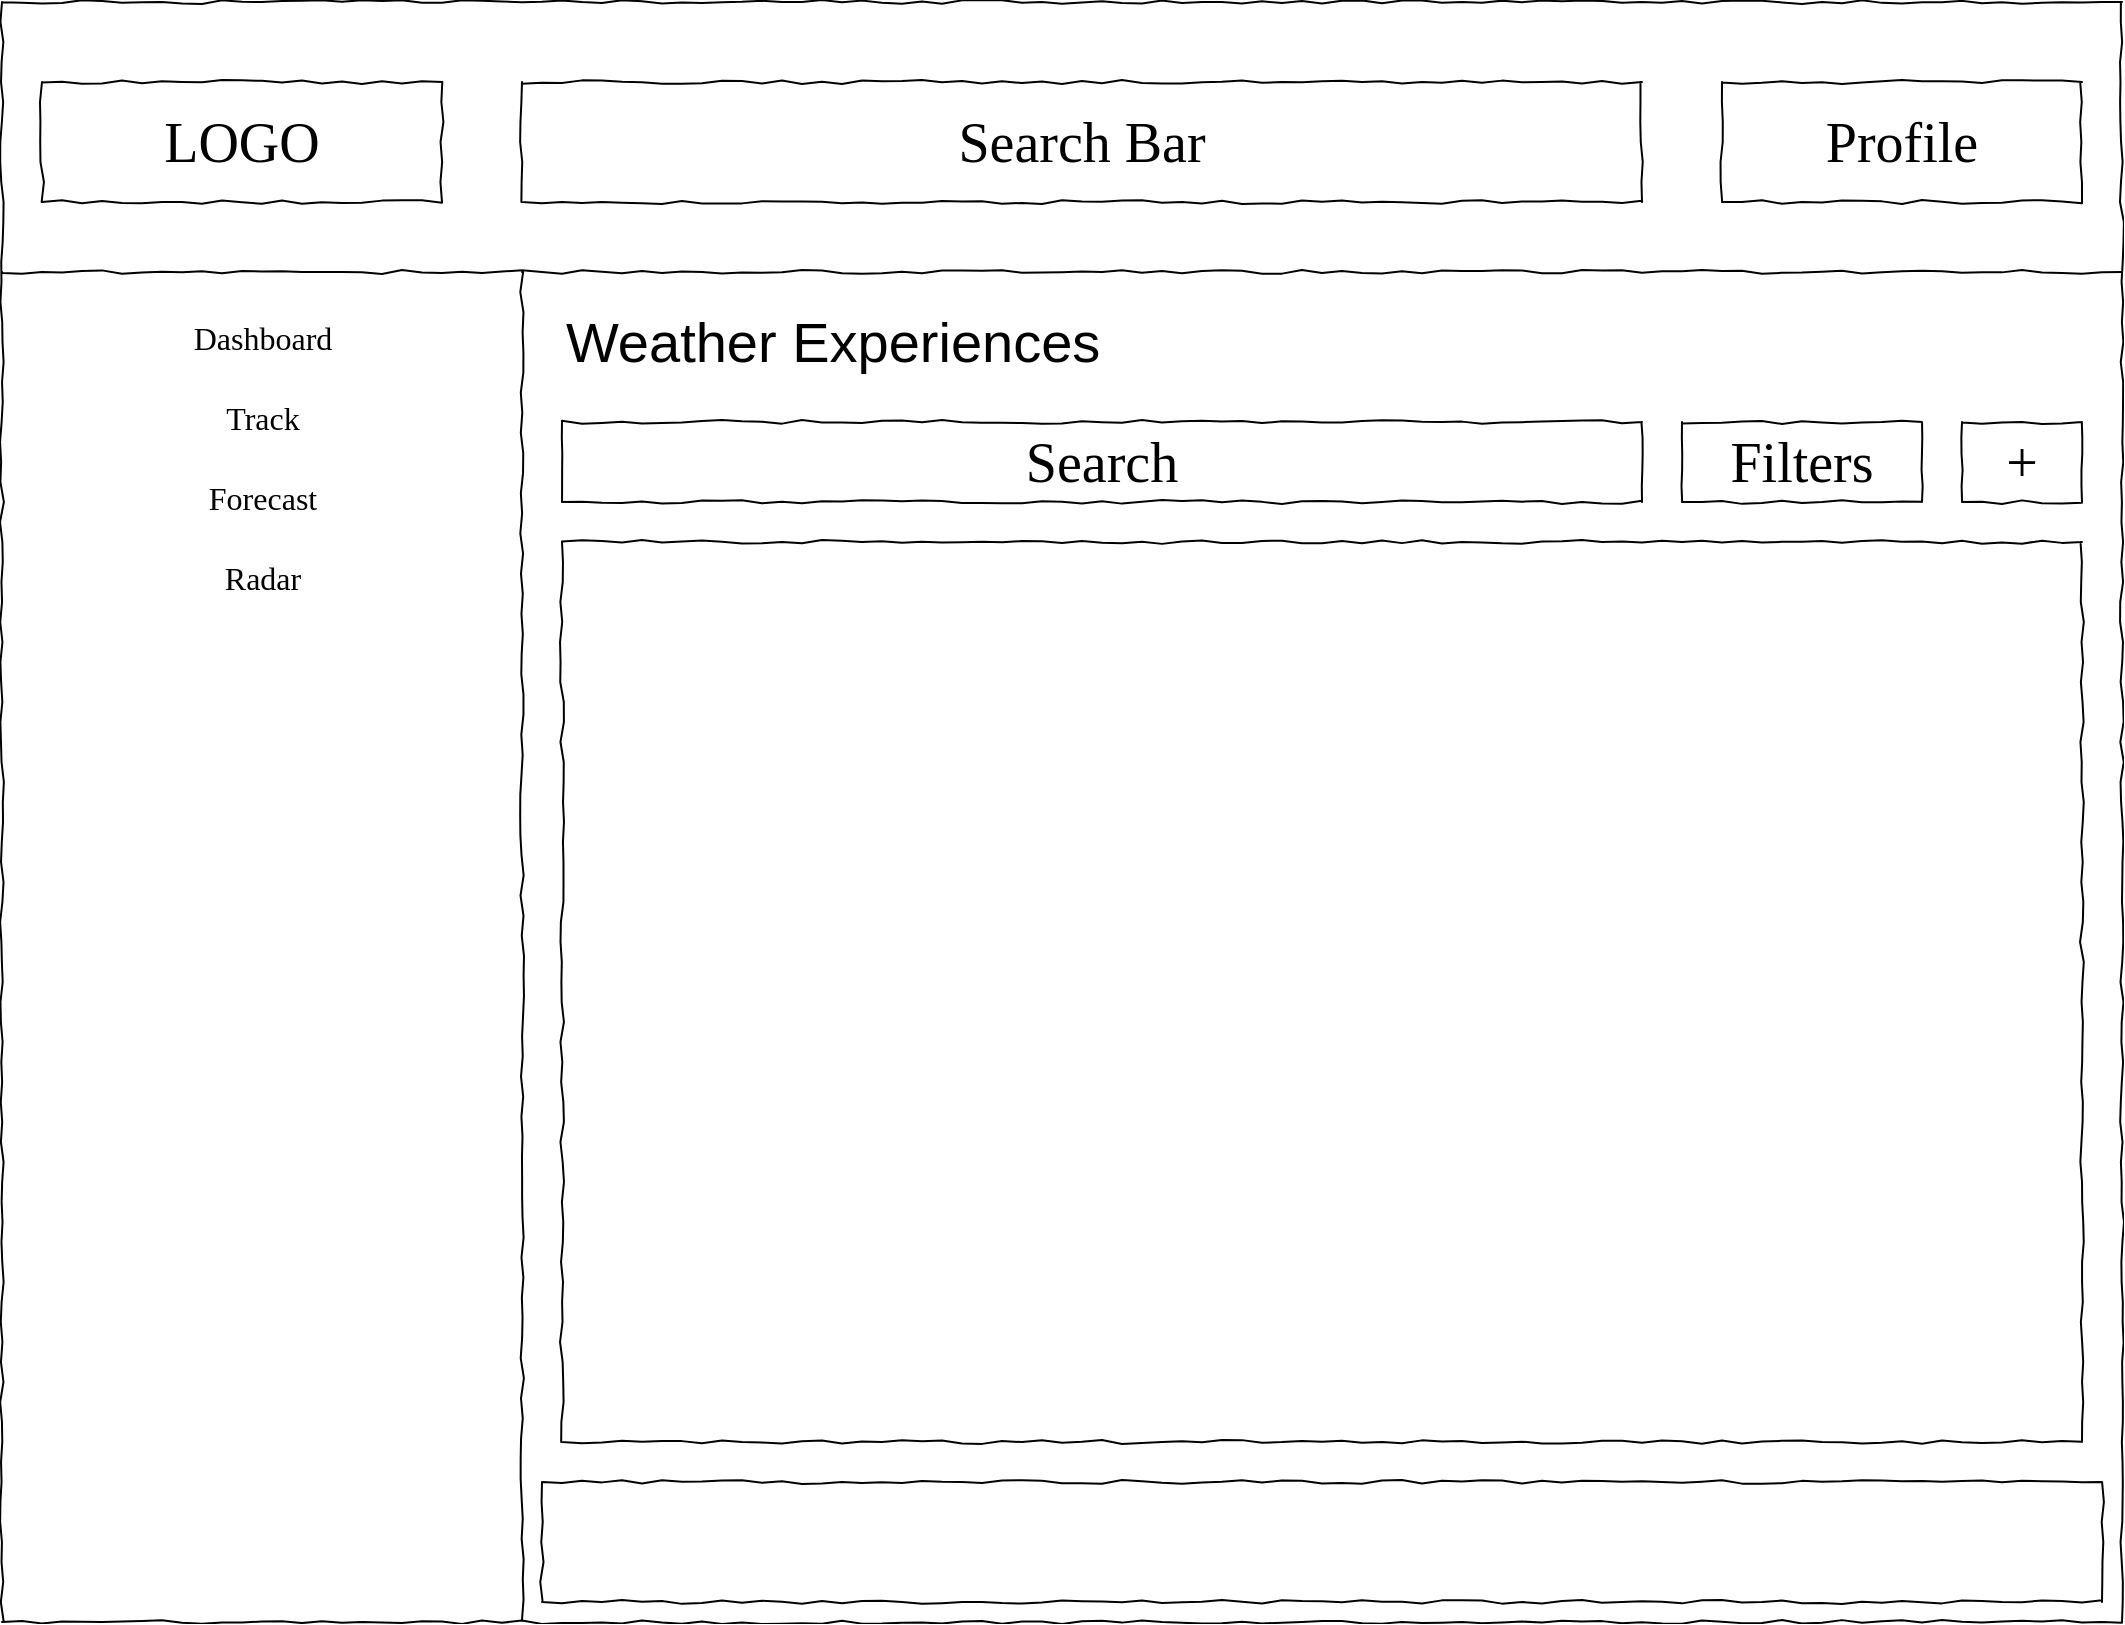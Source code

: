 <mxfile version="20.8.13" type="device"><diagram name="Page-1" id="03018318-947c-dd8e-b7a3-06fadd420f32"><mxGraphModel dx="1434" dy="764" grid="1" gridSize="10" guides="1" tooltips="1" connect="1" arrows="1" fold="1" page="1" pageScale="1" pageWidth="1100" pageHeight="850" background="#ffffff" math="0" shadow="0"><root><mxCell id="0"/><mxCell id="1" parent="0"/><mxCell id="677b7b8949515195-1" value="" style="whiteSpace=wrap;html=1;rounded=0;shadow=0;labelBackgroundColor=none;strokeColor=#000000;strokeWidth=1;fillColor=none;fontFamily=Verdana;fontSize=12;fontColor=#000000;align=center;comic=1;" parent="1" vertex="1"><mxGeometry x="20" y="10" width="1060" height="810" as="geometry"/></mxCell><mxCell id="677b7b8949515195-2" value="LOGO" style="whiteSpace=wrap;html=1;rounded=0;shadow=0;labelBackgroundColor=none;strokeWidth=1;fontFamily=Verdana;fontSize=28;align=center;comic=1;" parent="1" vertex="1"><mxGeometry x="40" y="50" width="200" height="60" as="geometry"/></mxCell><mxCell id="677b7b8949515195-9" value="" style="line;strokeWidth=1;html=1;rounded=0;shadow=0;labelBackgroundColor=none;fillColor=none;fontFamily=Verdana;fontSize=14;fontColor=#000000;align=center;comic=1;" parent="1" vertex="1"><mxGeometry x="20" y="140" width="1060" height="10" as="geometry"/></mxCell><mxCell id="677b7b8949515195-26" value="" style="whiteSpace=wrap;html=1;rounded=0;shadow=0;labelBackgroundColor=none;strokeWidth=1;fillColor=none;fontFamily=Verdana;fontSize=12;align=center;comic=1;" parent="1" vertex="1"><mxGeometry x="290" y="750" width="780" height="60" as="geometry"/></mxCell><mxCell id="gflkiRaprRvXhjAYSzUz-1" value="Search Bar" style="whiteSpace=wrap;html=1;rounded=0;shadow=0;labelBackgroundColor=none;strokeWidth=1;fontFamily=Verdana;fontSize=28;align=center;comic=1;" vertex="1" parent="1"><mxGeometry x="280" y="50" width="560" height="60" as="geometry"/></mxCell><mxCell id="gflkiRaprRvXhjAYSzUz-2" value="" style="line;strokeWidth=1;html=1;rounded=0;shadow=0;labelBackgroundColor=none;fillColor=none;fontFamily=Verdana;fontSize=14;fontColor=#000000;align=center;comic=1;rotation=90;" vertex="1" parent="1"><mxGeometry x="-56.87" y="476.88" width="673.75" height="10" as="geometry"/></mxCell><mxCell id="gflkiRaprRvXhjAYSzUz-4" value="Dashboard" style="text;html=1;points=[];align=center;verticalAlign=middle;spacingTop=-4;fontSize=16;fontFamily=Verdana" vertex="1" parent="1"><mxGeometry x="30" y="160" width="240" height="40" as="geometry"/></mxCell><mxCell id="gflkiRaprRvXhjAYSzUz-5" value="Forecast" style="text;html=1;points=[];align=center;verticalAlign=middle;spacingTop=-4;fontSize=16;fontFamily=Verdana" vertex="1" parent="1"><mxGeometry x="30" y="240" width="240" height="40" as="geometry"/></mxCell><mxCell id="gflkiRaprRvXhjAYSzUz-6" value="Profile" style="whiteSpace=wrap;html=1;rounded=0;shadow=0;labelBackgroundColor=none;strokeWidth=1;fontFamily=Verdana;fontSize=28;align=center;comic=1;" vertex="1" parent="1"><mxGeometry x="880" y="50" width="180" height="60" as="geometry"/></mxCell><mxCell id="gflkiRaprRvXhjAYSzUz-7" value="Radar" style="text;html=1;points=[];align=center;verticalAlign=middle;spacingTop=-4;fontSize=16;fontFamily=Verdana" vertex="1" parent="1"><mxGeometry x="30" y="280" width="240" height="40" as="geometry"/></mxCell><mxCell id="gflkiRaprRvXhjAYSzUz-8" value="&lt;font style=&quot;font-size: 28px;&quot;&gt;Weather Experiences&lt;/font&gt;" style="text;html=1;strokeColor=none;fillColor=none;align=left;verticalAlign=middle;whiteSpace=wrap;rounded=0;" vertex="1" parent="1"><mxGeometry x="300" y="160" width="760" height="40" as="geometry"/></mxCell><mxCell id="gflkiRaprRvXhjAYSzUz-15" value="Track" style="text;html=1;points=[];align=center;verticalAlign=middle;spacingTop=-4;fontSize=16;fontFamily=Verdana" vertex="1" parent="1"><mxGeometry x="30" y="200" width="240" height="40" as="geometry"/></mxCell><mxCell id="gflkiRaprRvXhjAYSzUz-16" value="" style="whiteSpace=wrap;html=1;rounded=0;shadow=0;labelBackgroundColor=none;strokeWidth=1;fillColor=none;fontFamily=Verdana;fontSize=12;align=center;comic=1;" vertex="1" parent="1"><mxGeometry x="300" y="280" width="760" height="450" as="geometry"/></mxCell><mxCell id="gflkiRaprRvXhjAYSzUz-17" value="Search" style="whiteSpace=wrap;html=1;rounded=0;shadow=0;labelBackgroundColor=none;strokeWidth=1;fontFamily=Verdana;fontSize=28;align=center;comic=1;" vertex="1" parent="1"><mxGeometry x="300" y="220" width="540" height="40" as="geometry"/></mxCell><mxCell id="gflkiRaprRvXhjAYSzUz-18" value="Filters" style="whiteSpace=wrap;html=1;rounded=0;shadow=0;labelBackgroundColor=none;strokeWidth=1;fontFamily=Verdana;fontSize=28;align=center;comic=1;" vertex="1" parent="1"><mxGeometry x="860" y="220" width="120" height="40" as="geometry"/></mxCell><mxCell id="gflkiRaprRvXhjAYSzUz-19" value="+" style="whiteSpace=wrap;html=1;rounded=0;shadow=0;labelBackgroundColor=none;strokeWidth=1;fontFamily=Verdana;fontSize=28;align=center;comic=1;" vertex="1" parent="1"><mxGeometry x="1000" y="220" width="60" height="40" as="geometry"/></mxCell></root></mxGraphModel></diagram></mxfile>